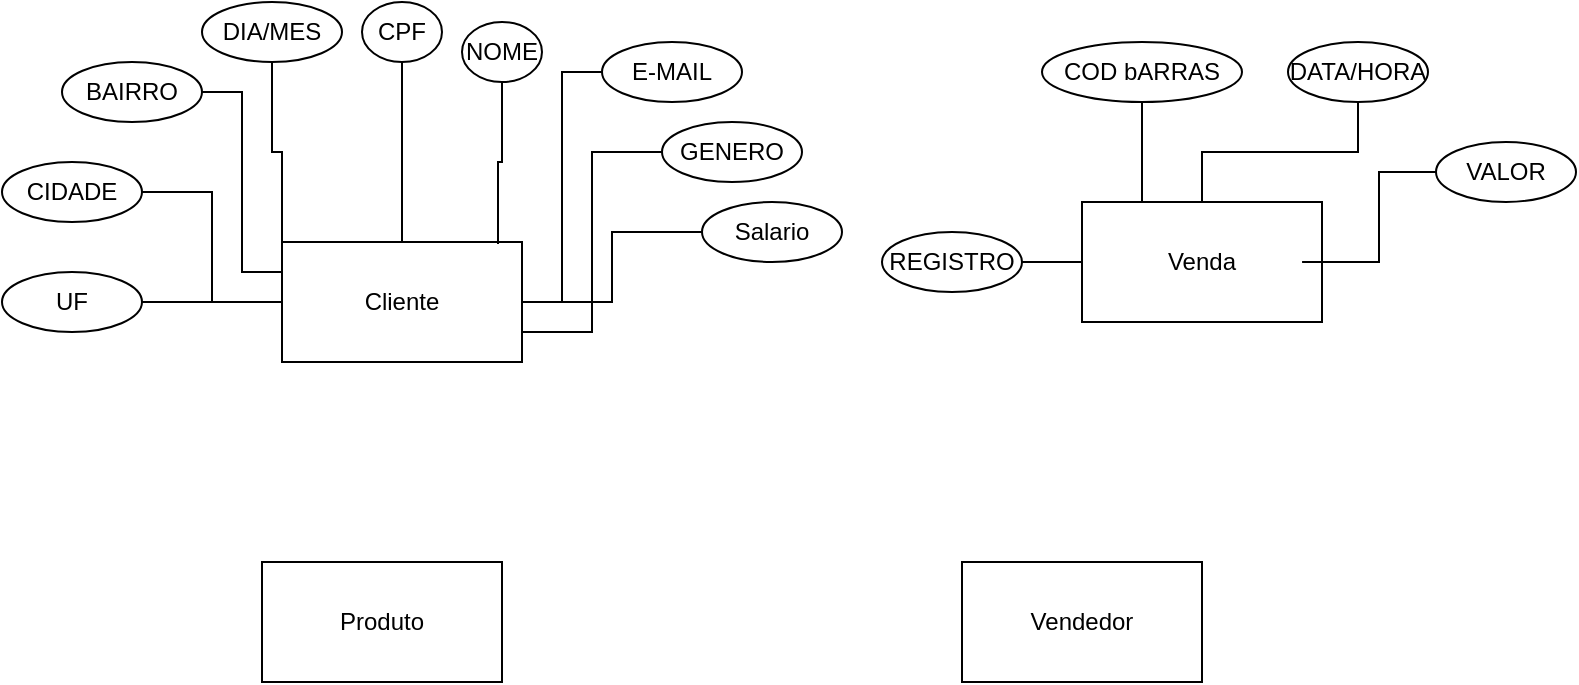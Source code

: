 <mxfile version="20.8.20" type="github">
  <diagram name="Página-1" id="PnJhK3dFuCKKqyW6J7VR">
    <mxGraphModel dx="794" dy="732" grid="1" gridSize="10" guides="1" tooltips="1" connect="1" arrows="1" fold="1" page="1" pageScale="1" pageWidth="827" pageHeight="1169" math="0" shadow="0">
      <root>
        <mxCell id="0" />
        <mxCell id="1" parent="0" />
        <mxCell id="sSqJwWlfDwwJTCcgeyPi-1" value="&lt;font style=&quot;vertical-align: inherit;&quot;&gt;&lt;font style=&quot;vertical-align: inherit;&quot;&gt;Cliente&lt;/font&gt;&lt;/font&gt;" style="rounded=0;whiteSpace=wrap;html=1;" vertex="1" parent="1">
          <mxGeometry x="180" y="150" width="120" height="60" as="geometry" />
        </mxCell>
        <mxCell id="sSqJwWlfDwwJTCcgeyPi-2" value="&lt;font style=&quot;vertical-align: inherit;&quot;&gt;&lt;font style=&quot;vertical-align: inherit;&quot;&gt;Venda&lt;/font&gt;&lt;/font&gt;" style="rounded=0;whiteSpace=wrap;html=1;" vertex="1" parent="1">
          <mxGeometry x="580" y="130" width="120" height="60" as="geometry" />
        </mxCell>
        <mxCell id="sSqJwWlfDwwJTCcgeyPi-3" value="&lt;font style=&quot;vertical-align: inherit;&quot;&gt;&lt;font style=&quot;vertical-align: inherit;&quot;&gt;Produto&lt;/font&gt;&lt;/font&gt;" style="rounded=0;whiteSpace=wrap;html=1;" vertex="1" parent="1">
          <mxGeometry x="170" y="310" width="120" height="60" as="geometry" />
        </mxCell>
        <mxCell id="sSqJwWlfDwwJTCcgeyPi-5" value="&lt;font style=&quot;vertical-align: inherit;&quot;&gt;&lt;font style=&quot;vertical-align: inherit;&quot;&gt;Vendedor&lt;/font&gt;&lt;/font&gt;" style="rounded=0;whiteSpace=wrap;html=1;" vertex="1" parent="1">
          <mxGeometry x="520" y="310" width="120" height="60" as="geometry" />
        </mxCell>
        <mxCell id="sSqJwWlfDwwJTCcgeyPi-8" style="edgeStyle=orthogonalEdgeStyle;rounded=0;orthogonalLoop=1;jettySize=auto;html=1;endArrow=none;endFill=0;" edge="1" parent="1" source="sSqJwWlfDwwJTCcgeyPi-6" target="sSqJwWlfDwwJTCcgeyPi-1">
          <mxGeometry relative="1" as="geometry" />
        </mxCell>
        <mxCell id="sSqJwWlfDwwJTCcgeyPi-6" value="&lt;font style=&quot;vertical-align: inherit;&quot;&gt;&lt;font style=&quot;vertical-align: inherit;&quot;&gt;CPF&lt;/font&gt;&lt;/font&gt;" style="ellipse;whiteSpace=wrap;html=1;" vertex="1" parent="1">
          <mxGeometry x="220" y="30" width="40" height="30" as="geometry" />
        </mxCell>
        <mxCell id="sSqJwWlfDwwJTCcgeyPi-10" style="edgeStyle=orthogonalEdgeStyle;rounded=0;orthogonalLoop=1;jettySize=auto;html=1;entryX=0.9;entryY=0.017;entryDx=0;entryDy=0;entryPerimeter=0;endArrow=none;endFill=0;" edge="1" parent="1" source="sSqJwWlfDwwJTCcgeyPi-9" target="sSqJwWlfDwwJTCcgeyPi-1">
          <mxGeometry relative="1" as="geometry" />
        </mxCell>
        <mxCell id="sSqJwWlfDwwJTCcgeyPi-9" value="NOME" style="ellipse;whiteSpace=wrap;html=1;" vertex="1" parent="1">
          <mxGeometry x="270" y="40" width="40" height="30" as="geometry" />
        </mxCell>
        <mxCell id="sSqJwWlfDwwJTCcgeyPi-12" style="edgeStyle=orthogonalEdgeStyle;rounded=0;orthogonalLoop=1;jettySize=auto;html=1;entryX=1;entryY=0.5;entryDx=0;entryDy=0;endArrow=none;endFill=0;" edge="1" parent="1" source="sSqJwWlfDwwJTCcgeyPi-11" target="sSqJwWlfDwwJTCcgeyPi-1">
          <mxGeometry relative="1" as="geometry" />
        </mxCell>
        <mxCell id="sSqJwWlfDwwJTCcgeyPi-11" value="E-MAIL" style="ellipse;whiteSpace=wrap;html=1;" vertex="1" parent="1">
          <mxGeometry x="340" y="50" width="70" height="30" as="geometry" />
        </mxCell>
        <mxCell id="sSqJwWlfDwwJTCcgeyPi-14" style="edgeStyle=orthogonalEdgeStyle;rounded=0;orthogonalLoop=1;jettySize=auto;html=1;entryX=1;entryY=0.75;entryDx=0;entryDy=0;endArrow=none;endFill=0;" edge="1" parent="1" source="sSqJwWlfDwwJTCcgeyPi-13" target="sSqJwWlfDwwJTCcgeyPi-1">
          <mxGeometry relative="1" as="geometry" />
        </mxCell>
        <mxCell id="sSqJwWlfDwwJTCcgeyPi-13" value="GENERO" style="ellipse;whiteSpace=wrap;html=1;" vertex="1" parent="1">
          <mxGeometry x="370" y="90" width="70" height="30" as="geometry" />
        </mxCell>
        <mxCell id="sSqJwWlfDwwJTCcgeyPi-16" style="edgeStyle=orthogonalEdgeStyle;rounded=0;orthogonalLoop=1;jettySize=auto;html=1;entryX=1;entryY=0.5;entryDx=0;entryDy=0;endArrow=none;endFill=0;" edge="1" parent="1" source="sSqJwWlfDwwJTCcgeyPi-15" target="sSqJwWlfDwwJTCcgeyPi-1">
          <mxGeometry relative="1" as="geometry" />
        </mxCell>
        <mxCell id="sSqJwWlfDwwJTCcgeyPi-15" value="Salario" style="ellipse;whiteSpace=wrap;html=1;" vertex="1" parent="1">
          <mxGeometry x="390" y="130" width="70" height="30" as="geometry" />
        </mxCell>
        <mxCell id="sSqJwWlfDwwJTCcgeyPi-18" style="edgeStyle=orthogonalEdgeStyle;rounded=0;orthogonalLoop=1;jettySize=auto;html=1;entryX=0;entryY=0;entryDx=0;entryDy=0;endArrow=none;endFill=0;" edge="1" parent="1" source="sSqJwWlfDwwJTCcgeyPi-17" target="sSqJwWlfDwwJTCcgeyPi-1">
          <mxGeometry relative="1" as="geometry" />
        </mxCell>
        <mxCell id="sSqJwWlfDwwJTCcgeyPi-17" value="DIA/MES" style="ellipse;whiteSpace=wrap;html=1;" vertex="1" parent="1">
          <mxGeometry x="140" y="30" width="70" height="30" as="geometry" />
        </mxCell>
        <mxCell id="sSqJwWlfDwwJTCcgeyPi-22" style="edgeStyle=orthogonalEdgeStyle;rounded=0;orthogonalLoop=1;jettySize=auto;html=1;entryX=0;entryY=0.25;entryDx=0;entryDy=0;endArrow=none;endFill=0;" edge="1" parent="1" source="sSqJwWlfDwwJTCcgeyPi-19" target="sSqJwWlfDwwJTCcgeyPi-1">
          <mxGeometry relative="1" as="geometry" />
        </mxCell>
        <mxCell id="sSqJwWlfDwwJTCcgeyPi-19" value="BAIRRO" style="ellipse;whiteSpace=wrap;html=1;" vertex="1" parent="1">
          <mxGeometry x="70" y="60" width="70" height="30" as="geometry" />
        </mxCell>
        <mxCell id="sSqJwWlfDwwJTCcgeyPi-24" style="edgeStyle=orthogonalEdgeStyle;rounded=0;orthogonalLoop=1;jettySize=auto;html=1;entryX=0;entryY=0.5;entryDx=0;entryDy=0;endArrow=none;endFill=0;" edge="1" parent="1" source="sSqJwWlfDwwJTCcgeyPi-21" target="sSqJwWlfDwwJTCcgeyPi-1">
          <mxGeometry relative="1" as="geometry" />
        </mxCell>
        <mxCell id="sSqJwWlfDwwJTCcgeyPi-21" value="CIDADE" style="ellipse;whiteSpace=wrap;html=1;" vertex="1" parent="1">
          <mxGeometry x="40" y="110" width="70" height="30" as="geometry" />
        </mxCell>
        <mxCell id="sSqJwWlfDwwJTCcgeyPi-27" style="edgeStyle=orthogonalEdgeStyle;rounded=0;orthogonalLoop=1;jettySize=auto;html=1;endArrow=none;endFill=0;" edge="1" parent="1" source="sSqJwWlfDwwJTCcgeyPi-25" target="sSqJwWlfDwwJTCcgeyPi-1">
          <mxGeometry relative="1" as="geometry" />
        </mxCell>
        <mxCell id="sSqJwWlfDwwJTCcgeyPi-25" value="UF" style="ellipse;whiteSpace=wrap;html=1;" vertex="1" parent="1">
          <mxGeometry x="40" y="165" width="70" height="30" as="geometry" />
        </mxCell>
        <mxCell id="sSqJwWlfDwwJTCcgeyPi-35" style="edgeStyle=orthogonalEdgeStyle;rounded=0;orthogonalLoop=1;jettySize=auto;html=1;entryX=0;entryY=0.5;entryDx=0;entryDy=0;endArrow=none;endFill=0;" edge="1" parent="1" source="sSqJwWlfDwwJTCcgeyPi-28" target="sSqJwWlfDwwJTCcgeyPi-2">
          <mxGeometry relative="1" as="geometry" />
        </mxCell>
        <mxCell id="sSqJwWlfDwwJTCcgeyPi-28" value="REGISTRO" style="ellipse;whiteSpace=wrap;html=1;" vertex="1" parent="1">
          <mxGeometry x="480" y="145" width="70" height="30" as="geometry" />
        </mxCell>
        <mxCell id="sSqJwWlfDwwJTCcgeyPi-34" style="edgeStyle=orthogonalEdgeStyle;rounded=0;orthogonalLoop=1;jettySize=auto;html=1;entryX=0.25;entryY=0;entryDx=0;entryDy=0;endArrow=none;endFill=0;" edge="1" parent="1" source="sSqJwWlfDwwJTCcgeyPi-29" target="sSqJwWlfDwwJTCcgeyPi-2">
          <mxGeometry relative="1" as="geometry" />
        </mxCell>
        <mxCell id="sSqJwWlfDwwJTCcgeyPi-29" value="COD bARRAS" style="ellipse;whiteSpace=wrap;html=1;" vertex="1" parent="1">
          <mxGeometry x="560" y="50" width="100" height="30" as="geometry" />
        </mxCell>
        <mxCell id="sSqJwWlfDwwJTCcgeyPi-33" style="edgeStyle=orthogonalEdgeStyle;rounded=0;orthogonalLoop=1;jettySize=auto;html=1;endArrow=none;endFill=0;" edge="1" parent="1" source="sSqJwWlfDwwJTCcgeyPi-30" target="sSqJwWlfDwwJTCcgeyPi-2">
          <mxGeometry relative="1" as="geometry" />
        </mxCell>
        <mxCell id="sSqJwWlfDwwJTCcgeyPi-30" value="DATA/HORA" style="ellipse;whiteSpace=wrap;html=1;" vertex="1" parent="1">
          <mxGeometry x="683" y="50" width="70" height="30" as="geometry" />
        </mxCell>
        <mxCell id="sSqJwWlfDwwJTCcgeyPi-32" style="edgeStyle=orthogonalEdgeStyle;rounded=0;orthogonalLoop=1;jettySize=auto;html=1;entryX=0.917;entryY=0.5;entryDx=0;entryDy=0;entryPerimeter=0;endArrow=none;endFill=0;" edge="1" parent="1" source="sSqJwWlfDwwJTCcgeyPi-31" target="sSqJwWlfDwwJTCcgeyPi-2">
          <mxGeometry relative="1" as="geometry" />
        </mxCell>
        <mxCell id="sSqJwWlfDwwJTCcgeyPi-31" value="VALOR" style="ellipse;whiteSpace=wrap;html=1;" vertex="1" parent="1">
          <mxGeometry x="757" y="100" width="70" height="30" as="geometry" />
        </mxCell>
      </root>
    </mxGraphModel>
  </diagram>
</mxfile>
